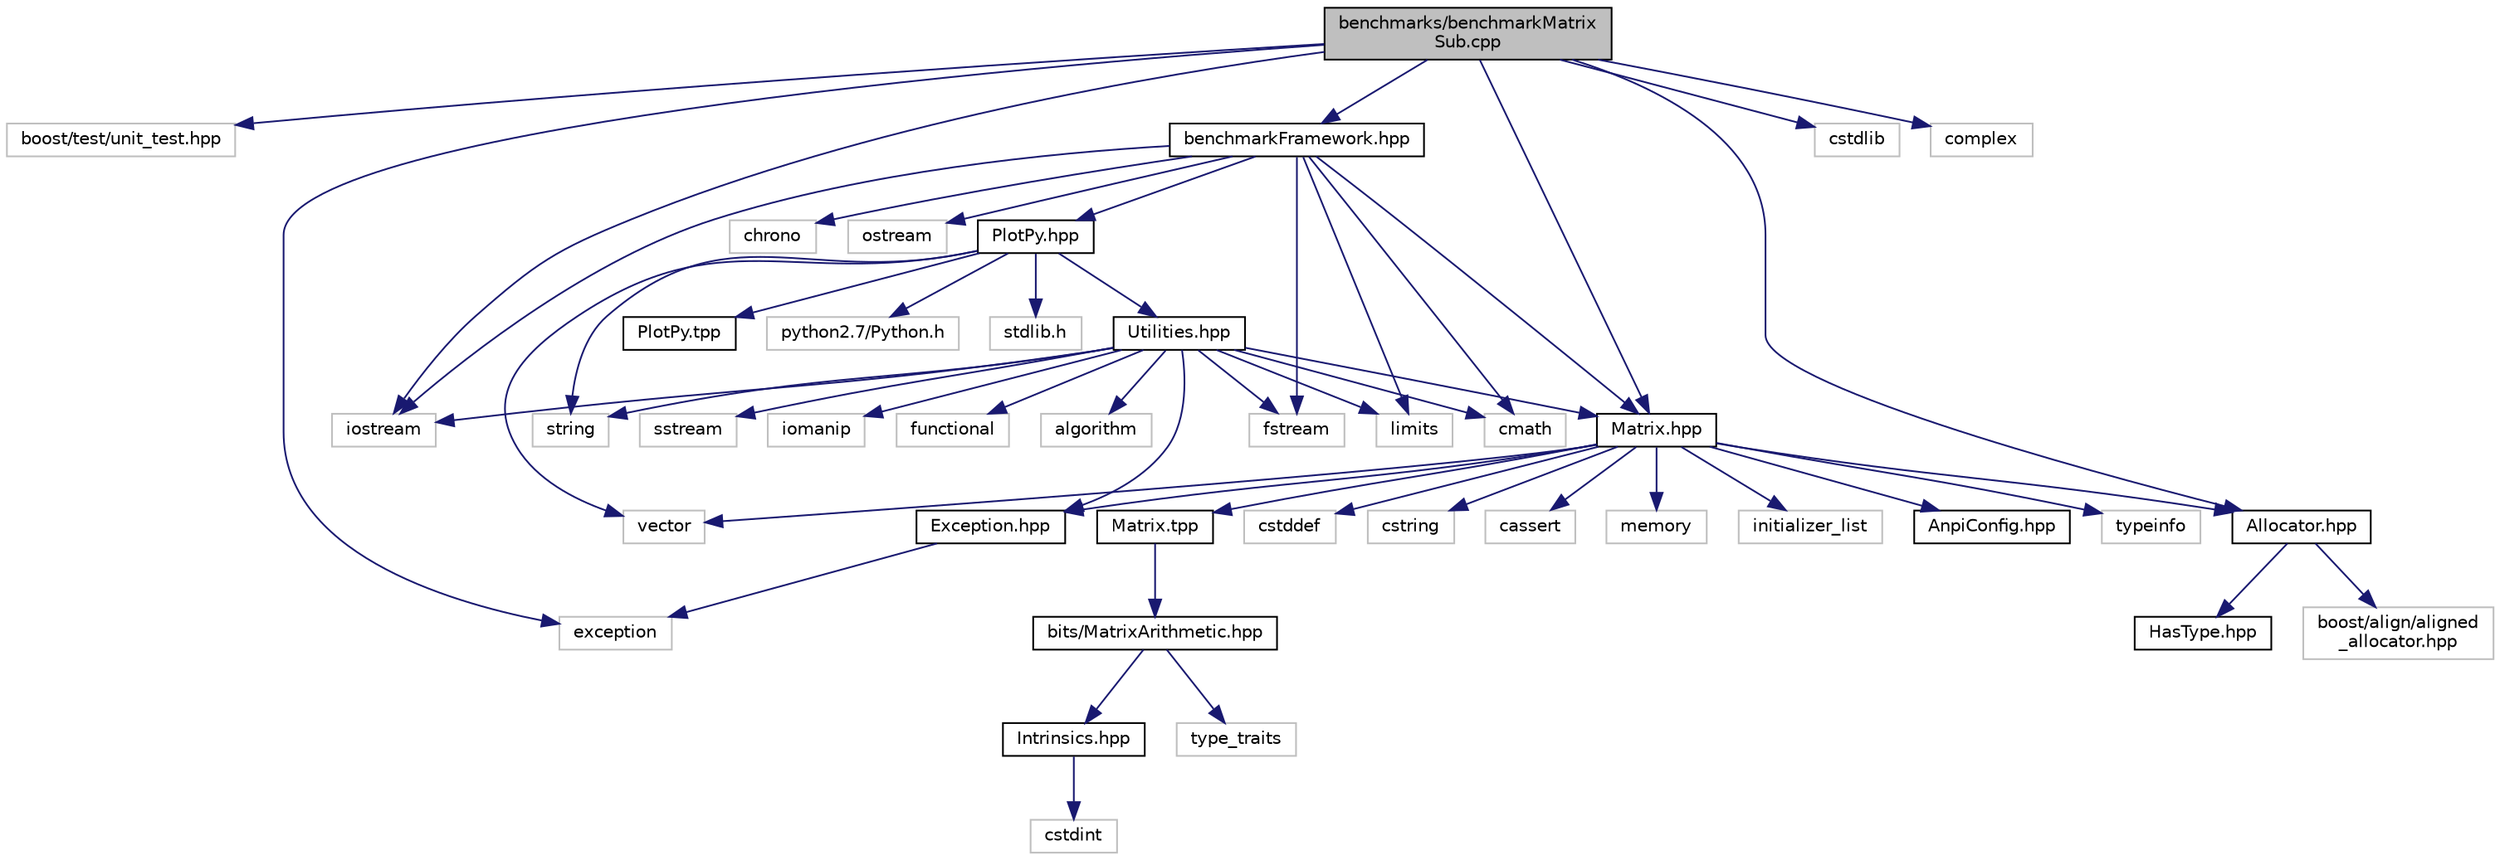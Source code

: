 digraph "benchmarks/benchmarkMatrixSub.cpp"
{
  edge [fontname="Helvetica",fontsize="10",labelfontname="Helvetica",labelfontsize="10"];
  node [fontname="Helvetica",fontsize="10",shape=record];
  Node0 [label="benchmarks/benchmarkMatrix\lSub.cpp",height=0.2,width=0.4,color="black", fillcolor="grey75", style="filled", fontcolor="black"];
  Node0 -> Node1 [color="midnightblue",fontsize="10",style="solid"];
  Node1 [label="boost/test/unit_test.hpp",height=0.2,width=0.4,color="grey75", fillcolor="white", style="filled"];
  Node0 -> Node2 [color="midnightblue",fontsize="10",style="solid"];
  Node2 [label="iostream",height=0.2,width=0.4,color="grey75", fillcolor="white", style="filled"];
  Node0 -> Node3 [color="midnightblue",fontsize="10",style="solid"];
  Node3 [label="exception",height=0.2,width=0.4,color="grey75", fillcolor="white", style="filled"];
  Node0 -> Node4 [color="midnightblue",fontsize="10",style="solid"];
  Node4 [label="cstdlib",height=0.2,width=0.4,color="grey75", fillcolor="white", style="filled"];
  Node0 -> Node5 [color="midnightblue",fontsize="10",style="solid"];
  Node5 [label="complex",height=0.2,width=0.4,color="grey75", fillcolor="white", style="filled"];
  Node0 -> Node6 [color="midnightblue",fontsize="10",style="solid"];
  Node6 [label="benchmarkFramework.hpp",height=0.2,width=0.4,color="black", fillcolor="white", style="filled",URL="$dc/dcc/benchmarkFramework_8hpp.html"];
  Node6 -> Node7 [color="midnightblue",fontsize="10",style="solid"];
  Node7 [label="chrono",height=0.2,width=0.4,color="grey75", fillcolor="white", style="filled"];
  Node6 -> Node2 [color="midnightblue",fontsize="10",style="solid"];
  Node6 -> Node8 [color="midnightblue",fontsize="10",style="solid"];
  Node8 [label="ostream",height=0.2,width=0.4,color="grey75", fillcolor="white", style="filled"];
  Node6 -> Node9 [color="midnightblue",fontsize="10",style="solid"];
  Node9 [label="fstream",height=0.2,width=0.4,color="grey75", fillcolor="white", style="filled"];
  Node6 -> Node10 [color="midnightblue",fontsize="10",style="solid"];
  Node10 [label="limits",height=0.2,width=0.4,color="grey75", fillcolor="white", style="filled"];
  Node6 -> Node11 [color="midnightblue",fontsize="10",style="solid"];
  Node11 [label="cmath",height=0.2,width=0.4,color="grey75", fillcolor="white", style="filled"];
  Node6 -> Node12 [color="midnightblue",fontsize="10",style="solid"];
  Node12 [label="Matrix.hpp",height=0.2,width=0.4,color="black", fillcolor="white", style="filled",URL="$d9/d1c/Matrix_8hpp.html"];
  Node12 -> Node13 [color="midnightblue",fontsize="10",style="solid"];
  Node13 [label="cstddef",height=0.2,width=0.4,color="grey75", fillcolor="white", style="filled"];
  Node12 -> Node14 [color="midnightblue",fontsize="10",style="solid"];
  Node14 [label="cstring",height=0.2,width=0.4,color="grey75", fillcolor="white", style="filled"];
  Node12 -> Node15 [color="midnightblue",fontsize="10",style="solid"];
  Node15 [label="cassert",height=0.2,width=0.4,color="grey75", fillcolor="white", style="filled"];
  Node12 -> Node16 [color="midnightblue",fontsize="10",style="solid"];
  Node16 [label="memory",height=0.2,width=0.4,color="grey75", fillcolor="white", style="filled"];
  Node12 -> Node17 [color="midnightblue",fontsize="10",style="solid"];
  Node17 [label="vector",height=0.2,width=0.4,color="grey75", fillcolor="white", style="filled"];
  Node12 -> Node18 [color="midnightblue",fontsize="10",style="solid"];
  Node18 [label="initializer_list",height=0.2,width=0.4,color="grey75", fillcolor="white", style="filled"];
  Node12 -> Node19 [color="midnightblue",fontsize="10",style="solid"];
  Node19 [label="AnpiConfig.hpp",height=0.2,width=0.4,color="black", fillcolor="white", style="filled",URL="$d5/dad/AnpiConfig_8hpp.html"];
  Node12 -> Node20 [color="midnightblue",fontsize="10",style="solid"];
  Node20 [label="Allocator.hpp",height=0.2,width=0.4,color="black", fillcolor="white", style="filled",URL="$d8/d2d/Allocator_8hpp.html"];
  Node20 -> Node21 [color="midnightblue",fontsize="10",style="solid"];
  Node21 [label="boost/align/aligned\l_allocator.hpp",height=0.2,width=0.4,color="grey75", fillcolor="white", style="filled"];
  Node20 -> Node22 [color="midnightblue",fontsize="10",style="solid"];
  Node22 [label="HasType.hpp",height=0.2,width=0.4,color="black", fillcolor="white", style="filled",URL="$d2/d8b/HasType_8hpp.html"];
  Node12 -> Node23 [color="midnightblue",fontsize="10",style="solid"];
  Node23 [label="Exception.hpp",height=0.2,width=0.4,color="black", fillcolor="white", style="filled",URL="$da/d42/Exception_8hpp.html"];
  Node23 -> Node3 [color="midnightblue",fontsize="10",style="solid"];
  Node12 -> Node24 [color="midnightblue",fontsize="10",style="solid"];
  Node24 [label="typeinfo",height=0.2,width=0.4,color="grey75", fillcolor="white", style="filled"];
  Node12 -> Node25 [color="midnightblue",fontsize="10",style="solid"];
  Node25 [label="Matrix.tpp",height=0.2,width=0.4,color="black", fillcolor="white", style="filled",URL="$d4/d27/Matrix_8tpp.html"];
  Node25 -> Node26 [color="midnightblue",fontsize="10",style="solid"];
  Node26 [label="bits/MatrixArithmetic.hpp",height=0.2,width=0.4,color="black", fillcolor="white", style="filled",URL="$d4/ddf/MatrixArithmetic_8hpp.html"];
  Node26 -> Node27 [color="midnightblue",fontsize="10",style="solid"];
  Node27 [label="Intrinsics.hpp",height=0.2,width=0.4,color="black", fillcolor="white", style="filled",URL="$d1/dc4/Intrinsics_8hpp.html"];
  Node27 -> Node28 [color="midnightblue",fontsize="10",style="solid"];
  Node28 [label="cstdint",height=0.2,width=0.4,color="grey75", fillcolor="white", style="filled"];
  Node26 -> Node29 [color="midnightblue",fontsize="10",style="solid"];
  Node29 [label="type_traits",height=0.2,width=0.4,color="grey75", fillcolor="white", style="filled"];
  Node6 -> Node30 [color="midnightblue",fontsize="10",style="solid"];
  Node30 [label="PlotPy.hpp",height=0.2,width=0.4,color="black", fillcolor="white", style="filled",URL="$d9/dfb/PlotPy_8hpp.html"];
  Node30 -> Node31 [color="midnightblue",fontsize="10",style="solid"];
  Node31 [label="python2.7/Python.h",height=0.2,width=0.4,color="grey75", fillcolor="white", style="filled"];
  Node30 -> Node32 [color="midnightblue",fontsize="10",style="solid"];
  Node32 [label="stdlib.h",height=0.2,width=0.4,color="grey75", fillcolor="white", style="filled"];
  Node30 -> Node33 [color="midnightblue",fontsize="10",style="solid"];
  Node33 [label="string",height=0.2,width=0.4,color="grey75", fillcolor="white", style="filled"];
  Node30 -> Node17 [color="midnightblue",fontsize="10",style="solid"];
  Node30 -> Node34 [color="midnightblue",fontsize="10",style="solid"];
  Node34 [label="Utilities.hpp",height=0.2,width=0.4,color="black", fillcolor="white", style="filled",URL="$db/d8f/Utilities_8hpp.html"];
  Node34 -> Node11 [color="midnightblue",fontsize="10",style="solid"];
  Node34 -> Node10 [color="midnightblue",fontsize="10",style="solid"];
  Node34 -> Node35 [color="midnightblue",fontsize="10",style="solid"];
  Node35 [label="functional",height=0.2,width=0.4,color="grey75", fillcolor="white", style="filled"];
  Node34 -> Node36 [color="midnightblue",fontsize="10",style="solid"];
  Node36 [label="algorithm",height=0.2,width=0.4,color="grey75", fillcolor="white", style="filled"];
  Node34 -> Node2 [color="midnightblue",fontsize="10",style="solid"];
  Node34 -> Node33 [color="midnightblue",fontsize="10",style="solid"];
  Node34 -> Node37 [color="midnightblue",fontsize="10",style="solid"];
  Node37 [label="sstream",height=0.2,width=0.4,color="grey75", fillcolor="white", style="filled"];
  Node34 -> Node38 [color="midnightblue",fontsize="10",style="solid"];
  Node38 [label="iomanip",height=0.2,width=0.4,color="grey75", fillcolor="white", style="filled"];
  Node34 -> Node9 [color="midnightblue",fontsize="10",style="solid"];
  Node34 -> Node23 [color="midnightblue",fontsize="10",style="solid"];
  Node34 -> Node12 [color="midnightblue",fontsize="10",style="solid"];
  Node30 -> Node39 [color="midnightblue",fontsize="10",style="solid"];
  Node39 [label="PlotPy.tpp",height=0.2,width=0.4,color="black", fillcolor="white", style="filled",URL="$d8/d09/PlotPy_8tpp.html"];
  Node0 -> Node12 [color="midnightblue",fontsize="10",style="solid"];
  Node0 -> Node20 [color="midnightblue",fontsize="10",style="solid"];
}
